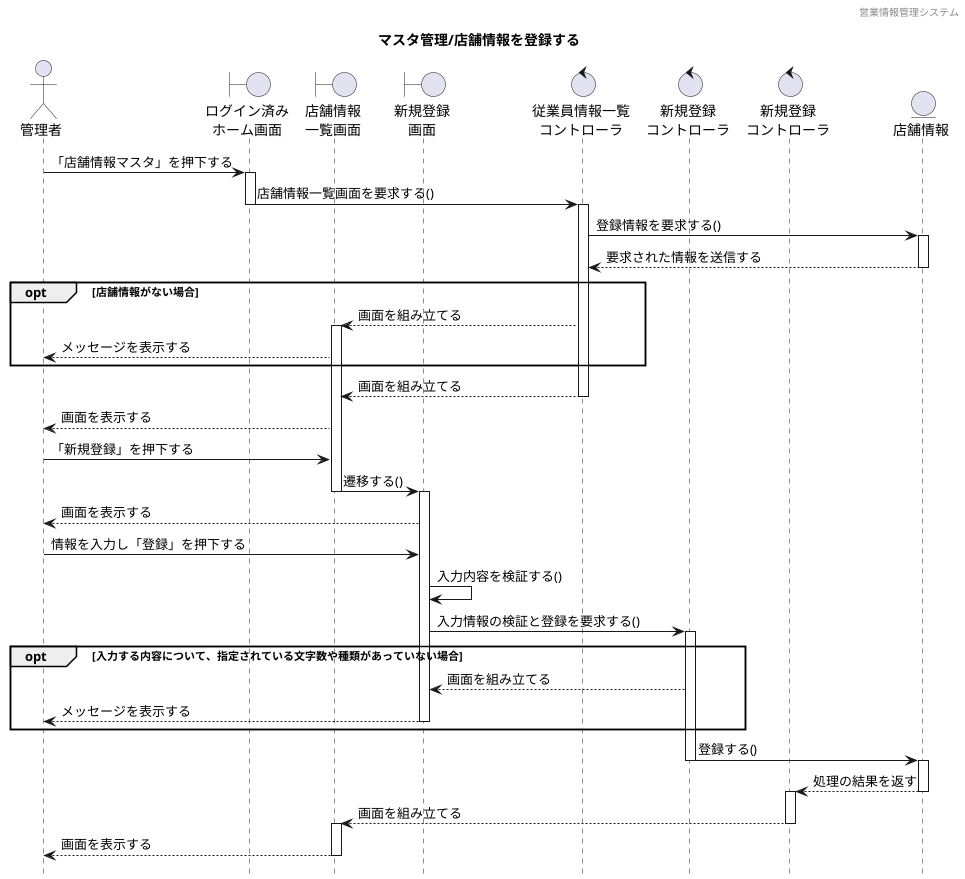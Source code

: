 @startuml ../../images/店舗情報マスタ/店舗情報管理_登録

' 下アイコン除去
hide footbox
' ヘッダー
header 営業情報管理システム
' タイトル
title マスタ管理/店舗情報を登録する


' actor "" as 
actor "管理者" as a1

' boundary "" as 
boundary "ログイン済み\nホーム画面" as b1
boundary "店舗情報\n一覧画面" as b2
boundary "新規登録\n画面" as b3

' control "" as 
control "従業員情報一覧\nコントローラ" as c1
control "新規登録\nコントローラ" as c2
control "新規登録\nコントローラ" as c3

' entity "" as
entity "店舗情報" as e1


' ログイン済みホーム画面から一覧表示までのシーケンス
a1 -> b1 : 「店舗情報マスタ」を押下する
activate b1
b1 -> c1 : 店舗情報一覧画面を要求する()
deactivate b1
activate c1
c1 -> e1 : 登録情報を要求する()
activate e1
c1 <-- e1 : 要求された情報を送信する
deactivate e1

' 代替フロー
opt 店舗情報がない場合
b2 <-- c1 : 画面を組み立てる
activate b2
a1 <-- b2 : メッセージを表示する
end

b2 <-- c1 : 画面を組み立てる
deactivate c1
a1 <-- b2 : 画面を表示する
a1 -> b2 : 「新規登録」を押下する
b2 -> b3 : 遷移する()
deactivate b2
activate b3
a1 <-- b3 : 画面を表示する
a1 -> b3 : 情報を入力し「登録」を押下する
b3 -> b3 : 入力内容を検証する()
b3 -> c2 : 入力情報の検証と登録を要求する()
activate c2

' 代替フロー
opt 入力する内容について、指定されている文字数や種類があっていない場合
b3 <-- c2 : 画面を組み立てる
deactivate c1
a1 <-- b3 : メッセージを表示する
deactivate b3
end


activate c2
c2 -> e1 : 登録する()
deactivate c2
activate e1
c3 <-- e1 : 処理の結果を返す
deactivate e1
activate c3
b2 <-- c3 : 画面を組み立てる
deactivate c3
activate b2
a1 <-- b2 : 画面を表示する
deactivate b2



@enduml